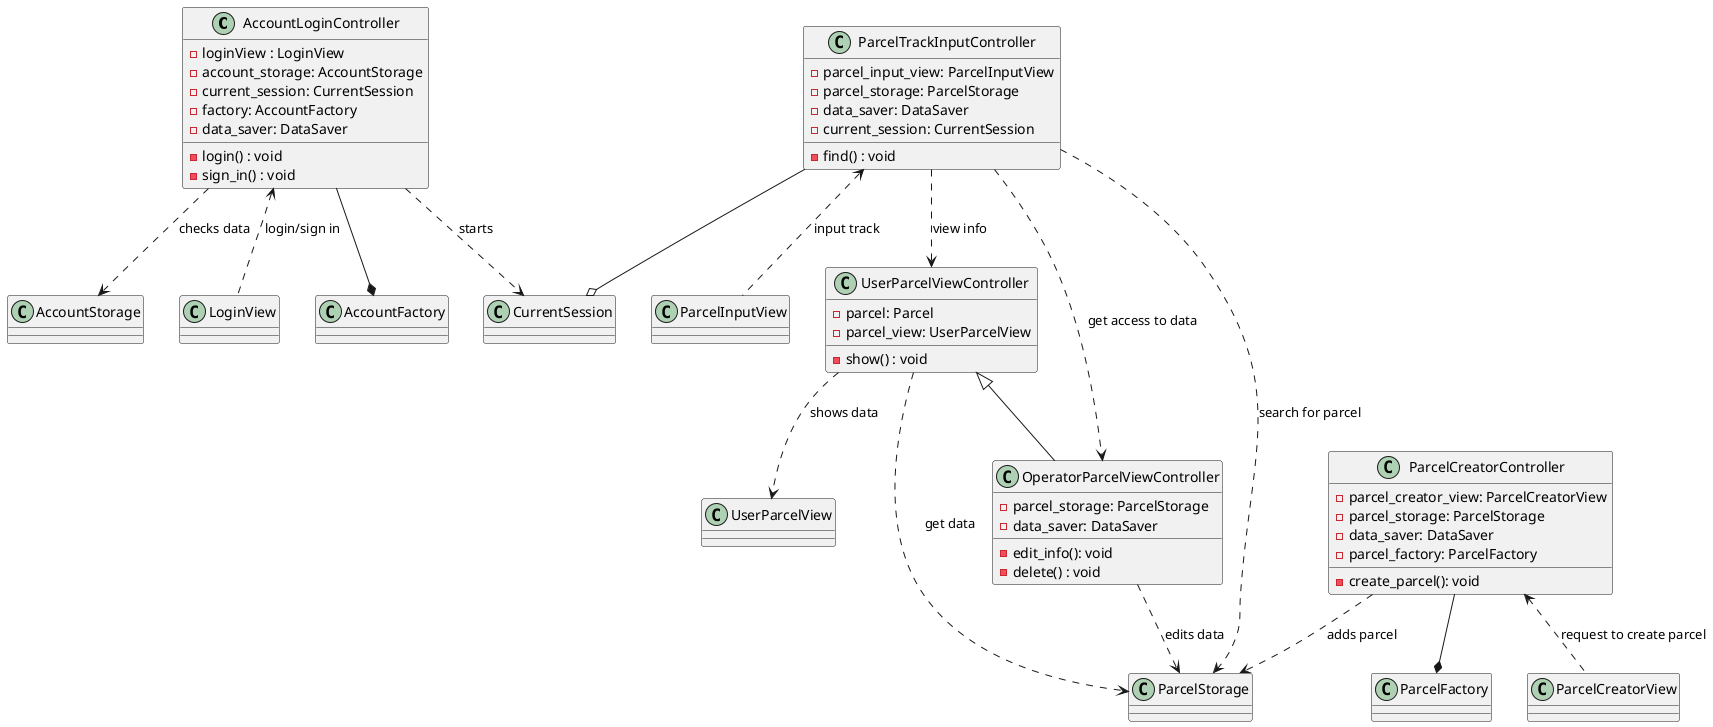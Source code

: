 @startuml controller

class AccountLoginController {
    -loginView : LoginView
    -account_storage: AccountStorage
    -current_session: CurrentSession
    -factory: AccountFactory
    -data_saver: DataSaver
    -login() : void
    -sign_in() : void
}

class ParcelTrackInputController {
    -parcel_input_view: ParcelInputView
    -parcel_storage: ParcelStorage
    -data_saver: DataSaver
    -current_session: CurrentSession
    -find() : void
}


class UserParcelViewController {
    -parcel: Parcel
    -parcel_view: UserParcelView
    -show() : void
}

class OperatorParcelViewController{
    -parcel_storage: ParcelStorage
    -data_saver: DataSaver
    -edit_info(): void
    -delete() : void
}

UserParcelViewController <|-- OperatorParcelViewController

class ParcelCreatorController{
    -parcel_creator_view: ParcelCreatorView
    -parcel_storage: ParcelStorage
    -data_saver: DataSaver
    -parcel_factory: ParcelFactory
    -create_parcel(): void
}


AccountLoginController --* AccountFactory
AccountLoginController ..> AccountStorage: checks data
AccountLoginController ..> CurrentSession: starts 
AccountLoginController <.. LoginView: login/sign in

UserParcelViewController ..> ParcelStorage: get data
UserParcelViewController ..> UserParcelView: shows data
OperatorParcelViewController ..> ParcelStorage: edits data

ParcelCreatorController --* ParcelFactory
ParcelCreatorController <.. ParcelCreatorView: request to create parcel
ParcelCreatorController ..> ParcelStorage: adds parcel

ParcelTrackInputController --o CurrentSession
ParcelTrackInputController ..> ParcelStorage: search for parcel
ParcelTrackInputController <.. ParcelInputView: input track

ParcelTrackInputController ..> UserParcelViewController: view info
ParcelTrackInputController ..> OperatorParcelViewController: get access to data

@enduml